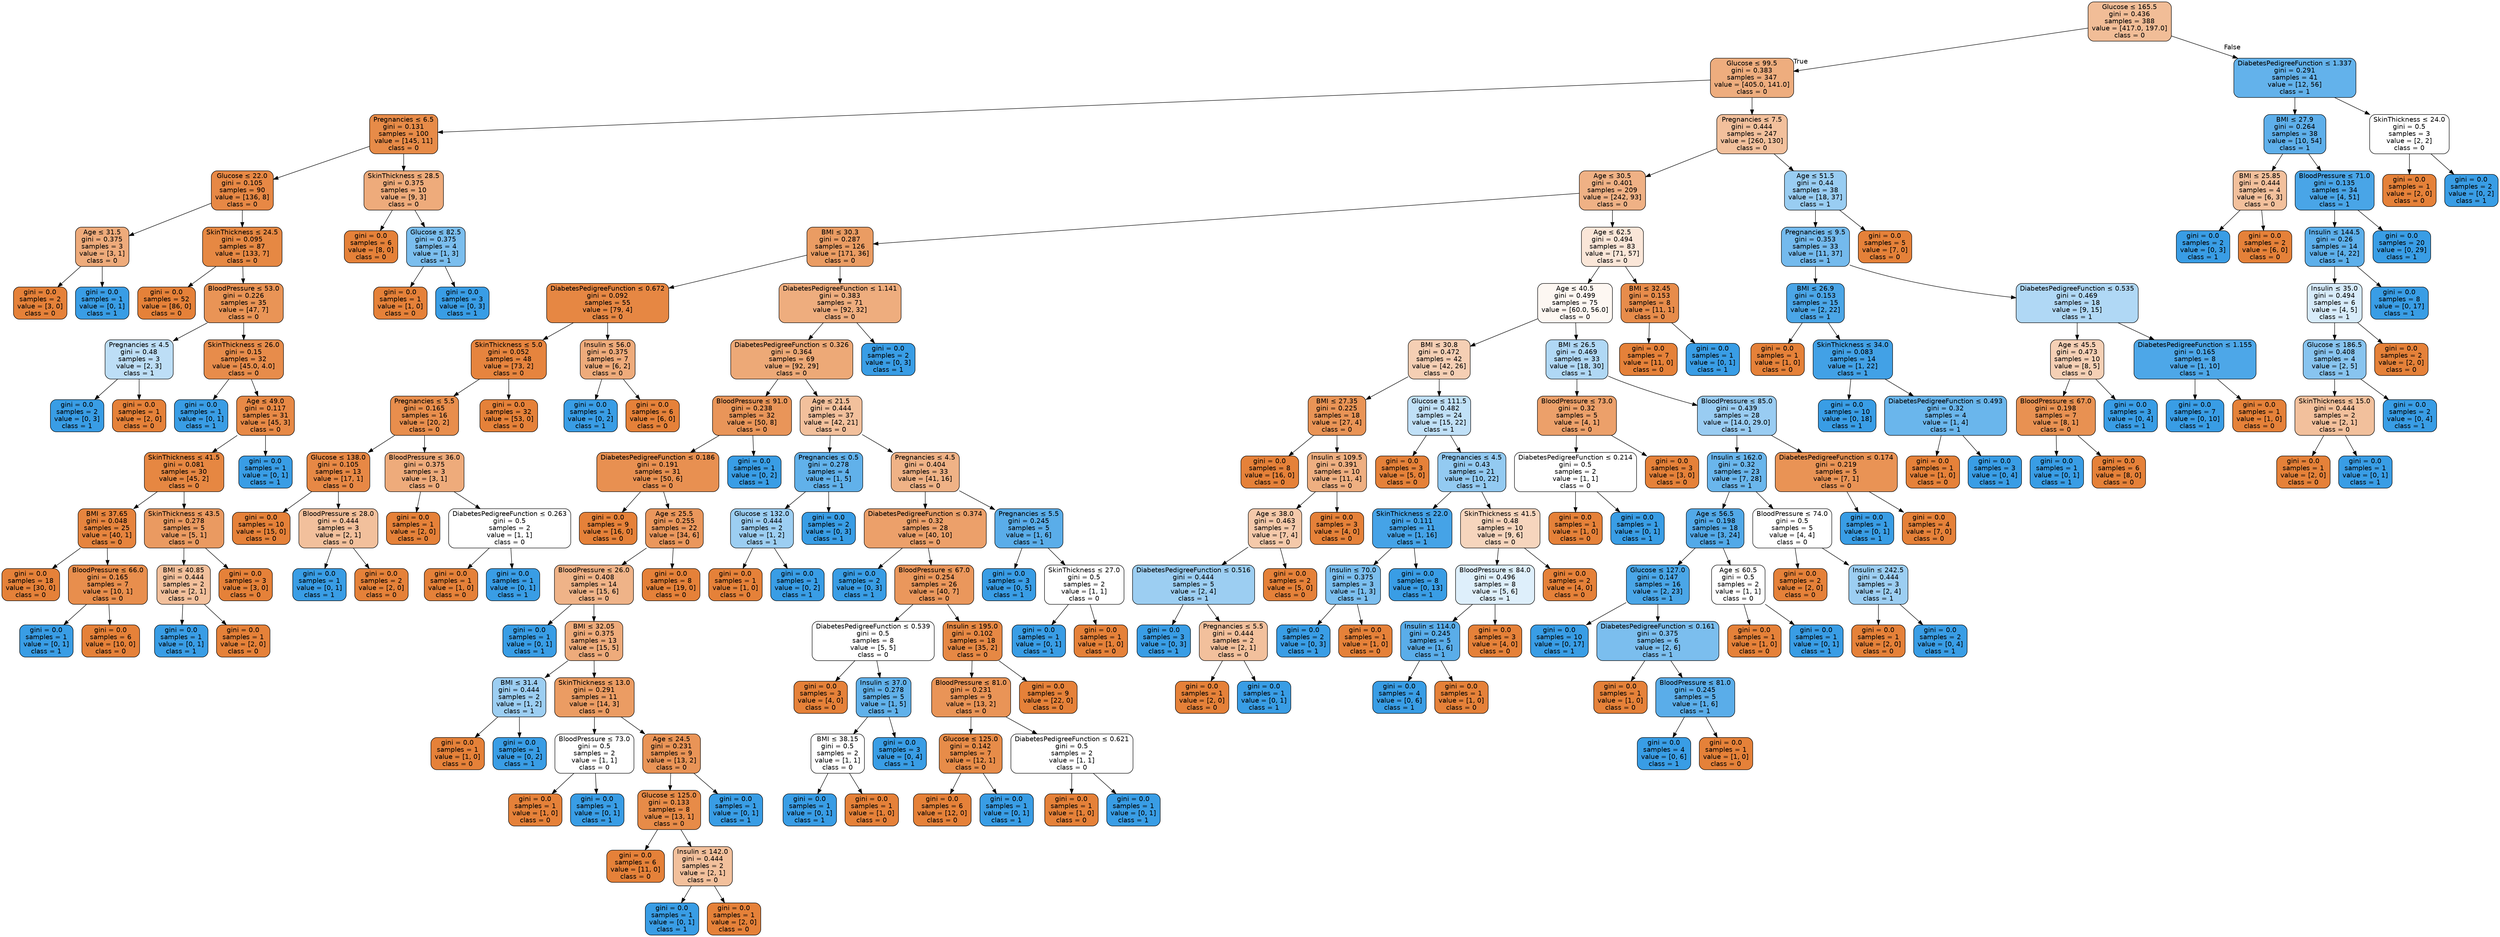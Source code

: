 digraph Tree {
node [shape=box, style="filled, rounded", color="black", fontname="helvetica"] ;
edge [fontname="helvetica"] ;
0 [label=<Glucose &le; 165.5<br/>gini = 0.436<br/>samples = 388<br/>value = [417.0, 197.0]<br/>class = 0>, fillcolor="#f1bd97"] ;
1 [label=<Glucose &le; 99.5<br/>gini = 0.383<br/>samples = 347<br/>value = [405.0, 141.0]<br/>class = 0>, fillcolor="#eead7e"] ;
0 -> 1 [labeldistance=2.5, labelangle=45, headlabel="True"] ;
2 [label=<Pregnancies &le; 6.5<br/>gini = 0.131<br/>samples = 100<br/>value = [145, 11]<br/>class = 0>, fillcolor="#e78b48"] ;
1 -> 2 ;
3 [label=<Glucose &le; 22.0<br/>gini = 0.105<br/>samples = 90<br/>value = [136, 8]<br/>class = 0>, fillcolor="#e78845"] ;
2 -> 3 ;
4 [label=<Age &le; 31.5<br/>gini = 0.375<br/>samples = 3<br/>value = [3, 1]<br/>class = 0>, fillcolor="#eeab7b"] ;
3 -> 4 ;
5 [label=<gini = 0.0<br/>samples = 2<br/>value = [3, 0]<br/>class = 0>, fillcolor="#e58139"] ;
4 -> 5 ;
6 [label=<gini = 0.0<br/>samples = 1<br/>value = [0, 1]<br/>class = 1>, fillcolor="#399de5"] ;
4 -> 6 ;
7 [label=<SkinThickness &le; 24.5<br/>gini = 0.095<br/>samples = 87<br/>value = [133, 7]<br/>class = 0>, fillcolor="#e68843"] ;
3 -> 7 ;
8 [label=<gini = 0.0<br/>samples = 52<br/>value = [86, 0]<br/>class = 0>, fillcolor="#e58139"] ;
7 -> 8 ;
9 [label=<BloodPressure &le; 53.0<br/>gini = 0.226<br/>samples = 35<br/>value = [47, 7]<br/>class = 0>, fillcolor="#e99456"] ;
7 -> 9 ;
10 [label=<Pregnancies &le; 4.5<br/>gini = 0.48<br/>samples = 3<br/>value = [2, 3]<br/>class = 1>, fillcolor="#bddef6"] ;
9 -> 10 ;
11 [label=<gini = 0.0<br/>samples = 2<br/>value = [0, 3]<br/>class = 1>, fillcolor="#399de5"] ;
10 -> 11 ;
12 [label=<gini = 0.0<br/>samples = 1<br/>value = [2, 0]<br/>class = 0>, fillcolor="#e58139"] ;
10 -> 12 ;
13 [label=<SkinThickness &le; 26.0<br/>gini = 0.15<br/>samples = 32<br/>value = [45.0, 4.0]<br/>class = 0>, fillcolor="#e78c4b"] ;
9 -> 13 ;
14 [label=<gini = 0.0<br/>samples = 1<br/>value = [0, 1]<br/>class = 1>, fillcolor="#399de5"] ;
13 -> 14 ;
15 [label=<Age &le; 49.0<br/>gini = 0.117<br/>samples = 31<br/>value = [45, 3]<br/>class = 0>, fillcolor="#e78946"] ;
13 -> 15 ;
16 [label=<SkinThickness &le; 41.5<br/>gini = 0.081<br/>samples = 30<br/>value = [45, 2]<br/>class = 0>, fillcolor="#e68742"] ;
15 -> 16 ;
17 [label=<BMI &le; 37.65<br/>gini = 0.048<br/>samples = 25<br/>value = [40, 1]<br/>class = 0>, fillcolor="#e6843e"] ;
16 -> 17 ;
18 [label=<gini = 0.0<br/>samples = 18<br/>value = [30, 0]<br/>class = 0>, fillcolor="#e58139"] ;
17 -> 18 ;
19 [label=<BloodPressure &le; 66.0<br/>gini = 0.165<br/>samples = 7<br/>value = [10, 1]<br/>class = 0>, fillcolor="#e88e4d"] ;
17 -> 19 ;
20 [label=<gini = 0.0<br/>samples = 1<br/>value = [0, 1]<br/>class = 1>, fillcolor="#399de5"] ;
19 -> 20 ;
21 [label=<gini = 0.0<br/>samples = 6<br/>value = [10, 0]<br/>class = 0>, fillcolor="#e58139"] ;
19 -> 21 ;
22 [label=<SkinThickness &le; 43.5<br/>gini = 0.278<br/>samples = 5<br/>value = [5, 1]<br/>class = 0>, fillcolor="#ea9a61"] ;
16 -> 22 ;
23 [label=<BMI &le; 40.85<br/>gini = 0.444<br/>samples = 2<br/>value = [2, 1]<br/>class = 0>, fillcolor="#f2c09c"] ;
22 -> 23 ;
24 [label=<gini = 0.0<br/>samples = 1<br/>value = [0, 1]<br/>class = 1>, fillcolor="#399de5"] ;
23 -> 24 ;
25 [label=<gini = 0.0<br/>samples = 1<br/>value = [2, 0]<br/>class = 0>, fillcolor="#e58139"] ;
23 -> 25 ;
26 [label=<gini = 0.0<br/>samples = 3<br/>value = [3, 0]<br/>class = 0>, fillcolor="#e58139"] ;
22 -> 26 ;
27 [label=<gini = 0.0<br/>samples = 1<br/>value = [0, 1]<br/>class = 1>, fillcolor="#399de5"] ;
15 -> 27 ;
28 [label=<SkinThickness &le; 28.5<br/>gini = 0.375<br/>samples = 10<br/>value = [9, 3]<br/>class = 0>, fillcolor="#eeab7b"] ;
2 -> 28 ;
29 [label=<gini = 0.0<br/>samples = 6<br/>value = [8, 0]<br/>class = 0>, fillcolor="#e58139"] ;
28 -> 29 ;
30 [label=<Glucose &le; 82.5<br/>gini = 0.375<br/>samples = 4<br/>value = [1, 3]<br/>class = 1>, fillcolor="#7bbeee"] ;
28 -> 30 ;
31 [label=<gini = 0.0<br/>samples = 1<br/>value = [1, 0]<br/>class = 0>, fillcolor="#e58139"] ;
30 -> 31 ;
32 [label=<gini = 0.0<br/>samples = 3<br/>value = [0, 3]<br/>class = 1>, fillcolor="#399de5"] ;
30 -> 32 ;
33 [label=<Pregnancies &le; 7.5<br/>gini = 0.444<br/>samples = 247<br/>value = [260, 130]<br/>class = 0>, fillcolor="#f2c09c"] ;
1 -> 33 ;
34 [label=<Age &le; 30.5<br/>gini = 0.401<br/>samples = 209<br/>value = [242, 93]<br/>class = 0>, fillcolor="#efb185"] ;
33 -> 34 ;
35 [label=<BMI &le; 30.3<br/>gini = 0.287<br/>samples = 126<br/>value = [171, 36]<br/>class = 0>, fillcolor="#ea9c63"] ;
34 -> 35 ;
36 [label=<DiabetesPedigreeFunction &le; 0.672<br/>gini = 0.092<br/>samples = 55<br/>value = [79, 4]<br/>class = 0>, fillcolor="#e68743"] ;
35 -> 36 ;
37 [label=<SkinThickness &le; 5.0<br/>gini = 0.052<br/>samples = 48<br/>value = [73, 2]<br/>class = 0>, fillcolor="#e6843e"] ;
36 -> 37 ;
38 [label=<Pregnancies &le; 5.5<br/>gini = 0.165<br/>samples = 16<br/>value = [20, 2]<br/>class = 0>, fillcolor="#e88e4d"] ;
37 -> 38 ;
39 [label=<Glucose &le; 138.0<br/>gini = 0.105<br/>samples = 13<br/>value = [17, 1]<br/>class = 0>, fillcolor="#e78845"] ;
38 -> 39 ;
40 [label=<gini = 0.0<br/>samples = 10<br/>value = [15, 0]<br/>class = 0>, fillcolor="#e58139"] ;
39 -> 40 ;
41 [label=<BloodPressure &le; 28.0<br/>gini = 0.444<br/>samples = 3<br/>value = [2, 1]<br/>class = 0>, fillcolor="#f2c09c"] ;
39 -> 41 ;
42 [label=<gini = 0.0<br/>samples = 1<br/>value = [0, 1]<br/>class = 1>, fillcolor="#399de5"] ;
41 -> 42 ;
43 [label=<gini = 0.0<br/>samples = 2<br/>value = [2, 0]<br/>class = 0>, fillcolor="#e58139"] ;
41 -> 43 ;
44 [label=<BloodPressure &le; 36.0<br/>gini = 0.375<br/>samples = 3<br/>value = [3, 1]<br/>class = 0>, fillcolor="#eeab7b"] ;
38 -> 44 ;
45 [label=<gini = 0.0<br/>samples = 1<br/>value = [2, 0]<br/>class = 0>, fillcolor="#e58139"] ;
44 -> 45 ;
46 [label=<DiabetesPedigreeFunction &le; 0.263<br/>gini = 0.5<br/>samples = 2<br/>value = [1, 1]<br/>class = 0>, fillcolor="#ffffff"] ;
44 -> 46 ;
47 [label=<gini = 0.0<br/>samples = 1<br/>value = [1, 0]<br/>class = 0>, fillcolor="#e58139"] ;
46 -> 47 ;
48 [label=<gini = 0.0<br/>samples = 1<br/>value = [0, 1]<br/>class = 1>, fillcolor="#399de5"] ;
46 -> 48 ;
49 [label=<gini = 0.0<br/>samples = 32<br/>value = [53, 0]<br/>class = 0>, fillcolor="#e58139"] ;
37 -> 49 ;
50 [label=<Insulin &le; 56.0<br/>gini = 0.375<br/>samples = 7<br/>value = [6, 2]<br/>class = 0>, fillcolor="#eeab7b"] ;
36 -> 50 ;
51 [label=<gini = 0.0<br/>samples = 1<br/>value = [0, 2]<br/>class = 1>, fillcolor="#399de5"] ;
50 -> 51 ;
52 [label=<gini = 0.0<br/>samples = 6<br/>value = [6, 0]<br/>class = 0>, fillcolor="#e58139"] ;
50 -> 52 ;
53 [label=<DiabetesPedigreeFunction &le; 1.141<br/>gini = 0.383<br/>samples = 71<br/>value = [92, 32]<br/>class = 0>, fillcolor="#eead7e"] ;
35 -> 53 ;
54 [label=<DiabetesPedigreeFunction &le; 0.326<br/>gini = 0.364<br/>samples = 69<br/>value = [92, 29]<br/>class = 0>, fillcolor="#eda977"] ;
53 -> 54 ;
55 [label=<BloodPressure &le; 91.0<br/>gini = 0.238<br/>samples = 32<br/>value = [50, 8]<br/>class = 0>, fillcolor="#e99559"] ;
54 -> 55 ;
56 [label=<DiabetesPedigreeFunction &le; 0.186<br/>gini = 0.191<br/>samples = 31<br/>value = [50, 6]<br/>class = 0>, fillcolor="#e89051"] ;
55 -> 56 ;
57 [label=<gini = 0.0<br/>samples = 9<br/>value = [16, 0]<br/>class = 0>, fillcolor="#e58139"] ;
56 -> 57 ;
58 [label=<Age &le; 25.5<br/>gini = 0.255<br/>samples = 22<br/>value = [34, 6]<br/>class = 0>, fillcolor="#ea975c"] ;
56 -> 58 ;
59 [label=<BloodPressure &le; 26.0<br/>gini = 0.408<br/>samples = 14<br/>value = [15, 6]<br/>class = 0>, fillcolor="#efb388"] ;
58 -> 59 ;
60 [label=<gini = 0.0<br/>samples = 1<br/>value = [0, 1]<br/>class = 1>, fillcolor="#399de5"] ;
59 -> 60 ;
61 [label=<BMI &le; 32.05<br/>gini = 0.375<br/>samples = 13<br/>value = [15, 5]<br/>class = 0>, fillcolor="#eeab7b"] ;
59 -> 61 ;
62 [label=<BMI &le; 31.4<br/>gini = 0.444<br/>samples = 2<br/>value = [1, 2]<br/>class = 1>, fillcolor="#9ccef2"] ;
61 -> 62 ;
63 [label=<gini = 0.0<br/>samples = 1<br/>value = [1, 0]<br/>class = 0>, fillcolor="#e58139"] ;
62 -> 63 ;
64 [label=<gini = 0.0<br/>samples = 1<br/>value = [0, 2]<br/>class = 1>, fillcolor="#399de5"] ;
62 -> 64 ;
65 [label=<SkinThickness &le; 13.0<br/>gini = 0.291<br/>samples = 11<br/>value = [14, 3]<br/>class = 0>, fillcolor="#eb9c63"] ;
61 -> 65 ;
66 [label=<BloodPressure &le; 73.0<br/>gini = 0.5<br/>samples = 2<br/>value = [1, 1]<br/>class = 0>, fillcolor="#ffffff"] ;
65 -> 66 ;
67 [label=<gini = 0.0<br/>samples = 1<br/>value = [1, 0]<br/>class = 0>, fillcolor="#e58139"] ;
66 -> 67 ;
68 [label=<gini = 0.0<br/>samples = 1<br/>value = [0, 1]<br/>class = 1>, fillcolor="#399de5"] ;
66 -> 68 ;
69 [label=<Age &le; 24.5<br/>gini = 0.231<br/>samples = 9<br/>value = [13, 2]<br/>class = 0>, fillcolor="#e99457"] ;
65 -> 69 ;
70 [label=<Glucose &le; 125.0<br/>gini = 0.133<br/>samples = 8<br/>value = [13, 1]<br/>class = 0>, fillcolor="#e78b48"] ;
69 -> 70 ;
71 [label=<gini = 0.0<br/>samples = 6<br/>value = [11, 0]<br/>class = 0>, fillcolor="#e58139"] ;
70 -> 71 ;
72 [label=<Insulin &le; 142.0<br/>gini = 0.444<br/>samples = 2<br/>value = [2, 1]<br/>class = 0>, fillcolor="#f2c09c"] ;
70 -> 72 ;
73 [label=<gini = 0.0<br/>samples = 1<br/>value = [0, 1]<br/>class = 1>, fillcolor="#399de5"] ;
72 -> 73 ;
74 [label=<gini = 0.0<br/>samples = 1<br/>value = [2, 0]<br/>class = 0>, fillcolor="#e58139"] ;
72 -> 74 ;
75 [label=<gini = 0.0<br/>samples = 1<br/>value = [0, 1]<br/>class = 1>, fillcolor="#399de5"] ;
69 -> 75 ;
76 [label=<gini = 0.0<br/>samples = 8<br/>value = [19, 0]<br/>class = 0>, fillcolor="#e58139"] ;
58 -> 76 ;
77 [label=<gini = 0.0<br/>samples = 1<br/>value = [0, 2]<br/>class = 1>, fillcolor="#399de5"] ;
55 -> 77 ;
78 [label=<Age &le; 21.5<br/>gini = 0.444<br/>samples = 37<br/>value = [42, 21]<br/>class = 0>, fillcolor="#f2c09c"] ;
54 -> 78 ;
79 [label=<Pregnancies &le; 0.5<br/>gini = 0.278<br/>samples = 4<br/>value = [1, 5]<br/>class = 1>, fillcolor="#61b1ea"] ;
78 -> 79 ;
80 [label=<Glucose &le; 132.0<br/>gini = 0.444<br/>samples = 2<br/>value = [1, 2]<br/>class = 1>, fillcolor="#9ccef2"] ;
79 -> 80 ;
81 [label=<gini = 0.0<br/>samples = 1<br/>value = [1, 0]<br/>class = 0>, fillcolor="#e58139"] ;
80 -> 81 ;
82 [label=<gini = 0.0<br/>samples = 1<br/>value = [0, 2]<br/>class = 1>, fillcolor="#399de5"] ;
80 -> 82 ;
83 [label=<gini = 0.0<br/>samples = 2<br/>value = [0, 3]<br/>class = 1>, fillcolor="#399de5"] ;
79 -> 83 ;
84 [label=<Pregnancies &le; 4.5<br/>gini = 0.404<br/>samples = 33<br/>value = [41, 16]<br/>class = 0>, fillcolor="#efb286"] ;
78 -> 84 ;
85 [label=<DiabetesPedigreeFunction &le; 0.374<br/>gini = 0.32<br/>samples = 28<br/>value = [40, 10]<br/>class = 0>, fillcolor="#eca06a"] ;
84 -> 85 ;
86 [label=<gini = 0.0<br/>samples = 2<br/>value = [0, 3]<br/>class = 1>, fillcolor="#399de5"] ;
85 -> 86 ;
87 [label=<BloodPressure &le; 67.0<br/>gini = 0.254<br/>samples = 26<br/>value = [40, 7]<br/>class = 0>, fillcolor="#ea975c"] ;
85 -> 87 ;
88 [label=<DiabetesPedigreeFunction &le; 0.539<br/>gini = 0.5<br/>samples = 8<br/>value = [5, 5]<br/>class = 0>, fillcolor="#ffffff"] ;
87 -> 88 ;
89 [label=<gini = 0.0<br/>samples = 3<br/>value = [4, 0]<br/>class = 0>, fillcolor="#e58139"] ;
88 -> 89 ;
90 [label=<Insulin &le; 37.0<br/>gini = 0.278<br/>samples = 5<br/>value = [1, 5]<br/>class = 1>, fillcolor="#61b1ea"] ;
88 -> 90 ;
91 [label=<BMI &le; 38.15<br/>gini = 0.5<br/>samples = 2<br/>value = [1, 1]<br/>class = 0>, fillcolor="#ffffff"] ;
90 -> 91 ;
92 [label=<gini = 0.0<br/>samples = 1<br/>value = [0, 1]<br/>class = 1>, fillcolor="#399de5"] ;
91 -> 92 ;
93 [label=<gini = 0.0<br/>samples = 1<br/>value = [1, 0]<br/>class = 0>, fillcolor="#e58139"] ;
91 -> 93 ;
94 [label=<gini = 0.0<br/>samples = 3<br/>value = [0, 4]<br/>class = 1>, fillcolor="#399de5"] ;
90 -> 94 ;
95 [label=<Insulin &le; 195.0<br/>gini = 0.102<br/>samples = 18<br/>value = [35, 2]<br/>class = 0>, fillcolor="#e68844"] ;
87 -> 95 ;
96 [label=<BloodPressure &le; 81.0<br/>gini = 0.231<br/>samples = 9<br/>value = [13, 2]<br/>class = 0>, fillcolor="#e99457"] ;
95 -> 96 ;
97 [label=<Glucose &le; 125.0<br/>gini = 0.142<br/>samples = 7<br/>value = [12, 1]<br/>class = 0>, fillcolor="#e78c49"] ;
96 -> 97 ;
98 [label=<gini = 0.0<br/>samples = 6<br/>value = [12, 0]<br/>class = 0>, fillcolor="#e58139"] ;
97 -> 98 ;
99 [label=<gini = 0.0<br/>samples = 1<br/>value = [0, 1]<br/>class = 1>, fillcolor="#399de5"] ;
97 -> 99 ;
100 [label=<DiabetesPedigreeFunction &le; 0.621<br/>gini = 0.5<br/>samples = 2<br/>value = [1, 1]<br/>class = 0>, fillcolor="#ffffff"] ;
96 -> 100 ;
101 [label=<gini = 0.0<br/>samples = 1<br/>value = [1, 0]<br/>class = 0>, fillcolor="#e58139"] ;
100 -> 101 ;
102 [label=<gini = 0.0<br/>samples = 1<br/>value = [0, 1]<br/>class = 1>, fillcolor="#399de5"] ;
100 -> 102 ;
103 [label=<gini = 0.0<br/>samples = 9<br/>value = [22, 0]<br/>class = 0>, fillcolor="#e58139"] ;
95 -> 103 ;
104 [label=<Pregnancies &le; 5.5<br/>gini = 0.245<br/>samples = 5<br/>value = [1, 6]<br/>class = 1>, fillcolor="#5aade9"] ;
84 -> 104 ;
105 [label=<gini = 0.0<br/>samples = 3<br/>value = [0, 5]<br/>class = 1>, fillcolor="#399de5"] ;
104 -> 105 ;
106 [label=<SkinThickness &le; 27.0<br/>gini = 0.5<br/>samples = 2<br/>value = [1, 1]<br/>class = 0>, fillcolor="#ffffff"] ;
104 -> 106 ;
107 [label=<gini = 0.0<br/>samples = 1<br/>value = [0, 1]<br/>class = 1>, fillcolor="#399de5"] ;
106 -> 107 ;
108 [label=<gini = 0.0<br/>samples = 1<br/>value = [1, 0]<br/>class = 0>, fillcolor="#e58139"] ;
106 -> 108 ;
109 [label=<gini = 0.0<br/>samples = 2<br/>value = [0, 3]<br/>class = 1>, fillcolor="#399de5"] ;
53 -> 109 ;
110 [label=<Age &le; 62.5<br/>gini = 0.494<br/>samples = 83<br/>value = [71, 57]<br/>class = 0>, fillcolor="#fae6d8"] ;
34 -> 110 ;
111 [label=<Age &le; 40.5<br/>gini = 0.499<br/>samples = 75<br/>value = [60.0, 56.0]<br/>class = 0>, fillcolor="#fdf7f2"] ;
110 -> 111 ;
112 [label=<BMI &le; 30.8<br/>gini = 0.472<br/>samples = 42<br/>value = [42, 26]<br/>class = 0>, fillcolor="#f5cfb4"] ;
111 -> 112 ;
113 [label=<BMI &le; 27.35<br/>gini = 0.225<br/>samples = 18<br/>value = [27, 4]<br/>class = 0>, fillcolor="#e99456"] ;
112 -> 113 ;
114 [label=<gini = 0.0<br/>samples = 8<br/>value = [16, 0]<br/>class = 0>, fillcolor="#e58139"] ;
113 -> 114 ;
115 [label=<Insulin &le; 109.5<br/>gini = 0.391<br/>samples = 10<br/>value = [11, 4]<br/>class = 0>, fillcolor="#eeaf81"] ;
113 -> 115 ;
116 [label=<Age &le; 38.0<br/>gini = 0.463<br/>samples = 7<br/>value = [7, 4]<br/>class = 0>, fillcolor="#f4c9aa"] ;
115 -> 116 ;
117 [label=<DiabetesPedigreeFunction &le; 0.516<br/>gini = 0.444<br/>samples = 5<br/>value = [2, 4]<br/>class = 1>, fillcolor="#9ccef2"] ;
116 -> 117 ;
118 [label=<gini = 0.0<br/>samples = 3<br/>value = [0, 3]<br/>class = 1>, fillcolor="#399de5"] ;
117 -> 118 ;
119 [label=<Pregnancies &le; 5.5<br/>gini = 0.444<br/>samples = 2<br/>value = [2, 1]<br/>class = 0>, fillcolor="#f2c09c"] ;
117 -> 119 ;
120 [label=<gini = 0.0<br/>samples = 1<br/>value = [2, 0]<br/>class = 0>, fillcolor="#e58139"] ;
119 -> 120 ;
121 [label=<gini = 0.0<br/>samples = 1<br/>value = [0, 1]<br/>class = 1>, fillcolor="#399de5"] ;
119 -> 121 ;
122 [label=<gini = 0.0<br/>samples = 2<br/>value = [5, 0]<br/>class = 0>, fillcolor="#e58139"] ;
116 -> 122 ;
123 [label=<gini = 0.0<br/>samples = 3<br/>value = [4, 0]<br/>class = 0>, fillcolor="#e58139"] ;
115 -> 123 ;
124 [label=<Glucose &le; 111.5<br/>gini = 0.482<br/>samples = 24<br/>value = [15, 22]<br/>class = 1>, fillcolor="#c0e0f7"] ;
112 -> 124 ;
125 [label=<gini = 0.0<br/>samples = 3<br/>value = [5, 0]<br/>class = 0>, fillcolor="#e58139"] ;
124 -> 125 ;
126 [label=<Pregnancies &le; 4.5<br/>gini = 0.43<br/>samples = 21<br/>value = [10, 22]<br/>class = 1>, fillcolor="#93caf1"] ;
124 -> 126 ;
127 [label=<SkinThickness &le; 22.0<br/>gini = 0.111<br/>samples = 11<br/>value = [1, 16]<br/>class = 1>, fillcolor="#45a3e7"] ;
126 -> 127 ;
128 [label=<Insulin &le; 70.0<br/>gini = 0.375<br/>samples = 3<br/>value = [1, 3]<br/>class = 1>, fillcolor="#7bbeee"] ;
127 -> 128 ;
129 [label=<gini = 0.0<br/>samples = 2<br/>value = [0, 3]<br/>class = 1>, fillcolor="#399de5"] ;
128 -> 129 ;
130 [label=<gini = 0.0<br/>samples = 1<br/>value = [1, 0]<br/>class = 0>, fillcolor="#e58139"] ;
128 -> 130 ;
131 [label=<gini = 0.0<br/>samples = 8<br/>value = [0, 13]<br/>class = 1>, fillcolor="#399de5"] ;
127 -> 131 ;
132 [label=<SkinThickness &le; 41.5<br/>gini = 0.48<br/>samples = 10<br/>value = [9, 6]<br/>class = 0>, fillcolor="#f6d5bd"] ;
126 -> 132 ;
133 [label=<BloodPressure &le; 84.0<br/>gini = 0.496<br/>samples = 8<br/>value = [5, 6]<br/>class = 1>, fillcolor="#deeffb"] ;
132 -> 133 ;
134 [label=<Insulin &le; 114.0<br/>gini = 0.245<br/>samples = 5<br/>value = [1, 6]<br/>class = 1>, fillcolor="#5aade9"] ;
133 -> 134 ;
135 [label=<gini = 0.0<br/>samples = 4<br/>value = [0, 6]<br/>class = 1>, fillcolor="#399de5"] ;
134 -> 135 ;
136 [label=<gini = 0.0<br/>samples = 1<br/>value = [1, 0]<br/>class = 0>, fillcolor="#e58139"] ;
134 -> 136 ;
137 [label=<gini = 0.0<br/>samples = 3<br/>value = [4, 0]<br/>class = 0>, fillcolor="#e58139"] ;
133 -> 137 ;
138 [label=<gini = 0.0<br/>samples = 2<br/>value = [4, 0]<br/>class = 0>, fillcolor="#e58139"] ;
132 -> 138 ;
139 [label=<BMI &le; 26.5<br/>gini = 0.469<br/>samples = 33<br/>value = [18, 30]<br/>class = 1>, fillcolor="#b0d8f5"] ;
111 -> 139 ;
140 [label=<BloodPressure &le; 73.0<br/>gini = 0.32<br/>samples = 5<br/>value = [4, 1]<br/>class = 0>, fillcolor="#eca06a"] ;
139 -> 140 ;
141 [label=<DiabetesPedigreeFunction &le; 0.214<br/>gini = 0.5<br/>samples = 2<br/>value = [1, 1]<br/>class = 0>, fillcolor="#ffffff"] ;
140 -> 141 ;
142 [label=<gini = 0.0<br/>samples = 1<br/>value = [1, 0]<br/>class = 0>, fillcolor="#e58139"] ;
141 -> 142 ;
143 [label=<gini = 0.0<br/>samples = 1<br/>value = [0, 1]<br/>class = 1>, fillcolor="#399de5"] ;
141 -> 143 ;
144 [label=<gini = 0.0<br/>samples = 3<br/>value = [3, 0]<br/>class = 0>, fillcolor="#e58139"] ;
140 -> 144 ;
145 [label=<BloodPressure &le; 85.0<br/>gini = 0.439<br/>samples = 28<br/>value = [14.0, 29.0]<br/>class = 1>, fillcolor="#99ccf2"] ;
139 -> 145 ;
146 [label=<Insulin &le; 162.0<br/>gini = 0.32<br/>samples = 23<br/>value = [7, 28]<br/>class = 1>, fillcolor="#6ab6ec"] ;
145 -> 146 ;
147 [label=<Age &le; 56.5<br/>gini = 0.198<br/>samples = 18<br/>value = [3, 24]<br/>class = 1>, fillcolor="#52a9e8"] ;
146 -> 147 ;
148 [label=<Glucose &le; 127.0<br/>gini = 0.147<br/>samples = 16<br/>value = [2, 23]<br/>class = 1>, fillcolor="#4aa6e7"] ;
147 -> 148 ;
149 [label=<gini = 0.0<br/>samples = 10<br/>value = [0, 17]<br/>class = 1>, fillcolor="#399de5"] ;
148 -> 149 ;
150 [label=<DiabetesPedigreeFunction &le; 0.161<br/>gini = 0.375<br/>samples = 6<br/>value = [2, 6]<br/>class = 1>, fillcolor="#7bbeee"] ;
148 -> 150 ;
151 [label=<gini = 0.0<br/>samples = 1<br/>value = [1, 0]<br/>class = 0>, fillcolor="#e58139"] ;
150 -> 151 ;
152 [label=<BloodPressure &le; 81.0<br/>gini = 0.245<br/>samples = 5<br/>value = [1, 6]<br/>class = 1>, fillcolor="#5aade9"] ;
150 -> 152 ;
153 [label=<gini = 0.0<br/>samples = 4<br/>value = [0, 6]<br/>class = 1>, fillcolor="#399de5"] ;
152 -> 153 ;
154 [label=<gini = 0.0<br/>samples = 1<br/>value = [1, 0]<br/>class = 0>, fillcolor="#e58139"] ;
152 -> 154 ;
155 [label=<Age &le; 60.5<br/>gini = 0.5<br/>samples = 2<br/>value = [1, 1]<br/>class = 0>, fillcolor="#ffffff"] ;
147 -> 155 ;
156 [label=<gini = 0.0<br/>samples = 1<br/>value = [1, 0]<br/>class = 0>, fillcolor="#e58139"] ;
155 -> 156 ;
157 [label=<gini = 0.0<br/>samples = 1<br/>value = [0, 1]<br/>class = 1>, fillcolor="#399de5"] ;
155 -> 157 ;
158 [label=<BloodPressure &le; 74.0<br/>gini = 0.5<br/>samples = 5<br/>value = [4, 4]<br/>class = 0>, fillcolor="#ffffff"] ;
146 -> 158 ;
159 [label=<gini = 0.0<br/>samples = 2<br/>value = [2, 0]<br/>class = 0>, fillcolor="#e58139"] ;
158 -> 159 ;
160 [label=<Insulin &le; 242.5<br/>gini = 0.444<br/>samples = 3<br/>value = [2, 4]<br/>class = 1>, fillcolor="#9ccef2"] ;
158 -> 160 ;
161 [label=<gini = 0.0<br/>samples = 1<br/>value = [2, 0]<br/>class = 0>, fillcolor="#e58139"] ;
160 -> 161 ;
162 [label=<gini = 0.0<br/>samples = 2<br/>value = [0, 4]<br/>class = 1>, fillcolor="#399de5"] ;
160 -> 162 ;
163 [label=<DiabetesPedigreeFunction &le; 0.174<br/>gini = 0.219<br/>samples = 5<br/>value = [7, 1]<br/>class = 0>, fillcolor="#e99355"] ;
145 -> 163 ;
164 [label=<gini = 0.0<br/>samples = 1<br/>value = [0, 1]<br/>class = 1>, fillcolor="#399de5"] ;
163 -> 164 ;
165 [label=<gini = 0.0<br/>samples = 4<br/>value = [7, 0]<br/>class = 0>, fillcolor="#e58139"] ;
163 -> 165 ;
166 [label=<BMI &le; 32.45<br/>gini = 0.153<br/>samples = 8<br/>value = [11, 1]<br/>class = 0>, fillcolor="#e78c4b"] ;
110 -> 166 ;
167 [label=<gini = 0.0<br/>samples = 7<br/>value = [11, 0]<br/>class = 0>, fillcolor="#e58139"] ;
166 -> 167 ;
168 [label=<gini = 0.0<br/>samples = 1<br/>value = [0, 1]<br/>class = 1>, fillcolor="#399de5"] ;
166 -> 168 ;
169 [label=<Age &le; 51.5<br/>gini = 0.44<br/>samples = 38<br/>value = [18, 37]<br/>class = 1>, fillcolor="#99cdf2"] ;
33 -> 169 ;
170 [label=<Pregnancies &le; 9.5<br/>gini = 0.353<br/>samples = 33<br/>value = [11, 37]<br/>class = 1>, fillcolor="#74baed"] ;
169 -> 170 ;
171 [label=<BMI &le; 26.9<br/>gini = 0.153<br/>samples = 15<br/>value = [2, 22]<br/>class = 1>, fillcolor="#4ba6e7"] ;
170 -> 171 ;
172 [label=<gini = 0.0<br/>samples = 1<br/>value = [1, 0]<br/>class = 0>, fillcolor="#e58139"] ;
171 -> 172 ;
173 [label=<SkinThickness &le; 34.0<br/>gini = 0.083<br/>samples = 14<br/>value = [1, 22]<br/>class = 1>, fillcolor="#42a1e6"] ;
171 -> 173 ;
174 [label=<gini = 0.0<br/>samples = 10<br/>value = [0, 18]<br/>class = 1>, fillcolor="#399de5"] ;
173 -> 174 ;
175 [label=<DiabetesPedigreeFunction &le; 0.493<br/>gini = 0.32<br/>samples = 4<br/>value = [1, 4]<br/>class = 1>, fillcolor="#6ab6ec"] ;
173 -> 175 ;
176 [label=<gini = 0.0<br/>samples = 1<br/>value = [1, 0]<br/>class = 0>, fillcolor="#e58139"] ;
175 -> 176 ;
177 [label=<gini = 0.0<br/>samples = 3<br/>value = [0, 4]<br/>class = 1>, fillcolor="#399de5"] ;
175 -> 177 ;
178 [label=<DiabetesPedigreeFunction &le; 0.535<br/>gini = 0.469<br/>samples = 18<br/>value = [9, 15]<br/>class = 1>, fillcolor="#b0d8f5"] ;
170 -> 178 ;
179 [label=<Age &le; 45.5<br/>gini = 0.473<br/>samples = 10<br/>value = [8, 5]<br/>class = 0>, fillcolor="#f5d0b5"] ;
178 -> 179 ;
180 [label=<BloodPressure &le; 67.0<br/>gini = 0.198<br/>samples = 7<br/>value = [8, 1]<br/>class = 0>, fillcolor="#e89152"] ;
179 -> 180 ;
181 [label=<gini = 0.0<br/>samples = 1<br/>value = [0, 1]<br/>class = 1>, fillcolor="#399de5"] ;
180 -> 181 ;
182 [label=<gini = 0.0<br/>samples = 6<br/>value = [8, 0]<br/>class = 0>, fillcolor="#e58139"] ;
180 -> 182 ;
183 [label=<gini = 0.0<br/>samples = 3<br/>value = [0, 4]<br/>class = 1>, fillcolor="#399de5"] ;
179 -> 183 ;
184 [label=<DiabetesPedigreeFunction &le; 1.155<br/>gini = 0.165<br/>samples = 8<br/>value = [1, 10]<br/>class = 1>, fillcolor="#4da7e8"] ;
178 -> 184 ;
185 [label=<gini = 0.0<br/>samples = 7<br/>value = [0, 10]<br/>class = 1>, fillcolor="#399de5"] ;
184 -> 185 ;
186 [label=<gini = 0.0<br/>samples = 1<br/>value = [1, 0]<br/>class = 0>, fillcolor="#e58139"] ;
184 -> 186 ;
187 [label=<gini = 0.0<br/>samples = 5<br/>value = [7, 0]<br/>class = 0>, fillcolor="#e58139"] ;
169 -> 187 ;
188 [label=<DiabetesPedigreeFunction &le; 1.337<br/>gini = 0.291<br/>samples = 41<br/>value = [12, 56]<br/>class = 1>, fillcolor="#63b2eb"] ;
0 -> 188 [labeldistance=2.5, labelangle=-45, headlabel="False"] ;
189 [label=<BMI &le; 27.9<br/>gini = 0.264<br/>samples = 38<br/>value = [10, 54]<br/>class = 1>, fillcolor="#5eafea"] ;
188 -> 189 ;
190 [label=<BMI &le; 25.85<br/>gini = 0.444<br/>samples = 4<br/>value = [6, 3]<br/>class = 0>, fillcolor="#f2c09c"] ;
189 -> 190 ;
191 [label=<gini = 0.0<br/>samples = 2<br/>value = [0, 3]<br/>class = 1>, fillcolor="#399de5"] ;
190 -> 191 ;
192 [label=<gini = 0.0<br/>samples = 2<br/>value = [6, 0]<br/>class = 0>, fillcolor="#e58139"] ;
190 -> 192 ;
193 [label=<BloodPressure &le; 71.0<br/>gini = 0.135<br/>samples = 34<br/>value = [4, 51]<br/>class = 1>, fillcolor="#49a5e7"] ;
189 -> 193 ;
194 [label=<Insulin &le; 144.5<br/>gini = 0.26<br/>samples = 14<br/>value = [4, 22]<br/>class = 1>, fillcolor="#5dafea"] ;
193 -> 194 ;
195 [label=<Insulin &le; 35.0<br/>gini = 0.494<br/>samples = 6<br/>value = [4, 5]<br/>class = 1>, fillcolor="#d7ebfa"] ;
194 -> 195 ;
196 [label=<Glucose &le; 186.5<br/>gini = 0.408<br/>samples = 4<br/>value = [2, 5]<br/>class = 1>, fillcolor="#88c4ef"] ;
195 -> 196 ;
197 [label=<SkinThickness &le; 15.0<br/>gini = 0.444<br/>samples = 2<br/>value = [2, 1]<br/>class = 0>, fillcolor="#f2c09c"] ;
196 -> 197 ;
198 [label=<gini = 0.0<br/>samples = 1<br/>value = [2, 0]<br/>class = 0>, fillcolor="#e58139"] ;
197 -> 198 ;
199 [label=<gini = 0.0<br/>samples = 1<br/>value = [0, 1]<br/>class = 1>, fillcolor="#399de5"] ;
197 -> 199 ;
200 [label=<gini = 0.0<br/>samples = 2<br/>value = [0, 4]<br/>class = 1>, fillcolor="#399de5"] ;
196 -> 200 ;
201 [label=<gini = 0.0<br/>samples = 2<br/>value = [2, 0]<br/>class = 0>, fillcolor="#e58139"] ;
195 -> 201 ;
202 [label=<gini = 0.0<br/>samples = 8<br/>value = [0, 17]<br/>class = 1>, fillcolor="#399de5"] ;
194 -> 202 ;
203 [label=<gini = 0.0<br/>samples = 20<br/>value = [0, 29]<br/>class = 1>, fillcolor="#399de5"] ;
193 -> 203 ;
204 [label=<SkinThickness &le; 24.0<br/>gini = 0.5<br/>samples = 3<br/>value = [2, 2]<br/>class = 0>, fillcolor="#ffffff"] ;
188 -> 204 ;
205 [label=<gini = 0.0<br/>samples = 1<br/>value = [2, 0]<br/>class = 0>, fillcolor="#e58139"] ;
204 -> 205 ;
206 [label=<gini = 0.0<br/>samples = 2<br/>value = [0, 2]<br/>class = 1>, fillcolor="#399de5"] ;
204 -> 206 ;
}